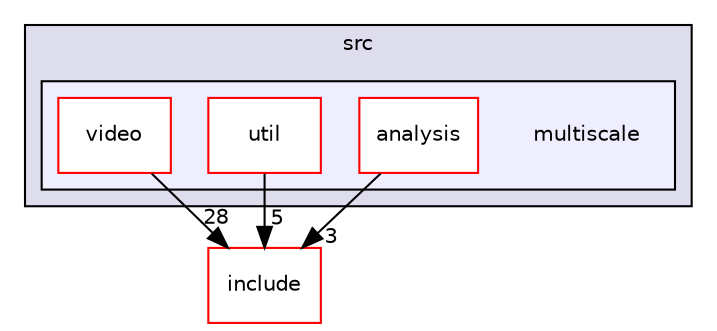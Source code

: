 digraph "src/multiscale" {
  compound=true
  node [ fontsize="10", fontname="Helvetica"];
  edge [ labelfontsize="10", labelfontname="Helvetica"];
  subgraph clusterdir_68267d1309a1af8e8297ef4c3efbcdba {
    graph [ bgcolor="#ddddee", pencolor="black", label="src" fontname="Helvetica", fontsize="10", URL="dir_68267d1309a1af8e8297ef4c3efbcdba.html"]
  subgraph clusterdir_93287aa57a2806f5f547b73a619823dd {
    graph [ bgcolor="#eeeeff", pencolor="black", label="" URL="dir_93287aa57a2806f5f547b73a619823dd.html"];
    dir_93287aa57a2806f5f547b73a619823dd [shape=plaintext label="multiscale"];
    dir_913e38079923c90ef6d889a551bd9042 [shape=box label="analysis" color="red" fillcolor="white" style="filled" URL="dir_913e38079923c90ef6d889a551bd9042.html"];
    dir_5d87c4b258ac4c6646792553258f31bd [shape=box label="util" color="red" fillcolor="white" style="filled" URL="dir_5d87c4b258ac4c6646792553258f31bd.html"];
    dir_181e58fb894b6db2e2ebe48170ed182a [shape=box label="video" color="red" fillcolor="white" style="filled" URL="dir_181e58fb894b6db2e2ebe48170ed182a.html"];
  }
  }
  dir_d44c64559bbebec7f509842c48db8b23 [shape=box label="include" fillcolor="white" style="filled" color="red" URL="dir_d44c64559bbebec7f509842c48db8b23.html"];
  dir_181e58fb894b6db2e2ebe48170ed182a->dir_d44c64559bbebec7f509842c48db8b23 [headlabel="28", labeldistance=1.5 headhref="dir_000017_000000.html"];
  dir_913e38079923c90ef6d889a551bd9042->dir_d44c64559bbebec7f509842c48db8b23 [headlabel="3", labeldistance=1.5 headhref="dir_000012_000000.html"];
  dir_5d87c4b258ac4c6646792553258f31bd->dir_d44c64559bbebec7f509842c48db8b23 [headlabel="5", labeldistance=1.5 headhref="dir_000015_000000.html"];
}
